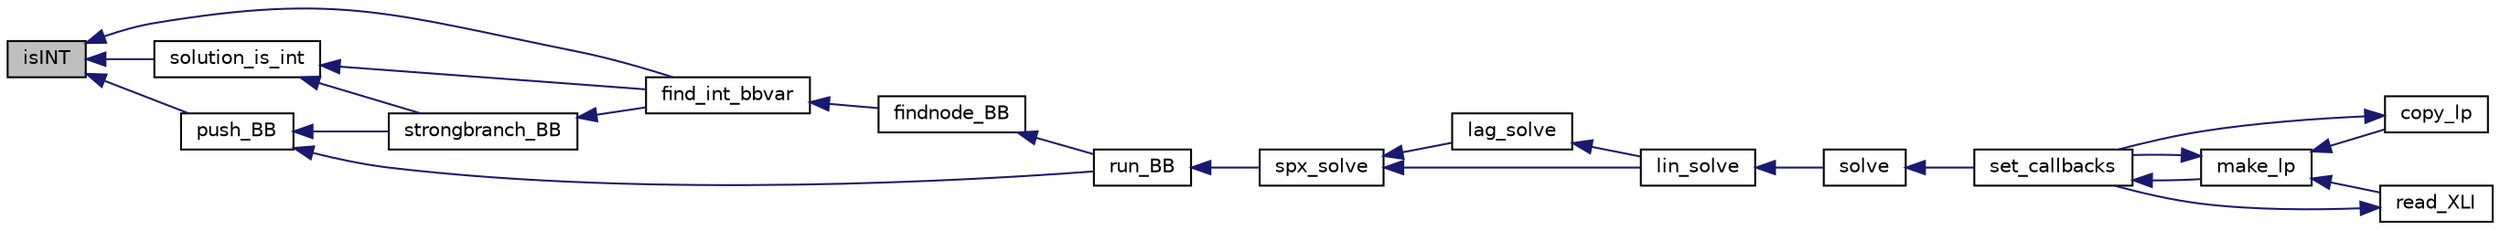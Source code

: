 digraph "isINT"
{
  edge [fontname="Helvetica",fontsize="10",labelfontname="Helvetica",labelfontsize="10"];
  node [fontname="Helvetica",fontsize="10",shape=record];
  rankdir="LR";
  Node1217 [label="isINT",height=0.2,width=0.4,color="black", fillcolor="grey75", style="filled", fontcolor="black"];
  Node1217 -> Node1218 [dir="back",color="midnightblue",fontsize="10",style="solid",fontname="Helvetica"];
  Node1218 [label="find_int_bbvar",height=0.2,width=0.4,color="black", fillcolor="white", style="filled",URL="$df/df7/lp__lib_8h.html#ad6104a5cc6ae29cc1dd1327d8d36047e"];
  Node1218 -> Node1219 [dir="back",color="midnightblue",fontsize="10",style="solid",fontname="Helvetica"];
  Node1219 [label="findnode_BB",height=0.2,width=0.4,color="black", fillcolor="white", style="filled",URL="$d1/dbf/lp__mipbb_8h.html#ad9c2614a833a1e0ab7f4425068752663"];
  Node1219 -> Node1220 [dir="back",color="midnightblue",fontsize="10",style="solid",fontname="Helvetica"];
  Node1220 [label="run_BB",height=0.2,width=0.4,color="black", fillcolor="white", style="filled",URL="$d1/dbf/lp__mipbb_8h.html#a1d8d97b4f4f35f07e6b798f07a62e527"];
  Node1220 -> Node1221 [dir="back",color="midnightblue",fontsize="10",style="solid",fontname="Helvetica"];
  Node1221 [label="spx_solve",height=0.2,width=0.4,color="black", fillcolor="white", style="filled",URL="$d1/d0a/lp__simplex_8h.html#a3effc8b68c1fb21095e7324d83d0dbf7"];
  Node1221 -> Node1222 [dir="back",color="midnightblue",fontsize="10",style="solid",fontname="Helvetica"];
  Node1222 [label="lag_solve",height=0.2,width=0.4,color="black", fillcolor="white", style="filled",URL="$d1/d0a/lp__simplex_8h.html#a320e9e82c06466267a7cb7844c7767b8"];
  Node1222 -> Node1223 [dir="back",color="midnightblue",fontsize="10",style="solid",fontname="Helvetica"];
  Node1223 [label="lin_solve",height=0.2,width=0.4,color="black", fillcolor="white", style="filled",URL="$d1/d0a/lp__simplex_8h.html#a794b0beb471eb7ece9a694717b65b947"];
  Node1223 -> Node1224 [dir="back",color="midnightblue",fontsize="10",style="solid",fontname="Helvetica"];
  Node1224 [label="solve",height=0.2,width=0.4,color="black", fillcolor="white", style="filled",URL="$df/df7/lp__lib_8h.html#a0f4da3a192397e77e6fe92704d4fad3f"];
  Node1224 -> Node1225 [dir="back",color="midnightblue",fontsize="10",style="solid",fontname="Helvetica"];
  Node1225 [label="set_callbacks",height=0.2,width=0.4,color="black", fillcolor="white", style="filled",URL="$df/df7/lp__lib_8h.html#a929e8acb9704f61e16927c915c15cd07"];
  Node1225 -> Node1226 [dir="back",color="midnightblue",fontsize="10",style="solid",fontname="Helvetica"];
  Node1226 [label="make_lp",height=0.2,width=0.4,color="black", fillcolor="white", style="filled",URL="$df/df7/lp__lib_8h.html#a68a0333d84dd944f67e2a0ec72e346a9"];
  Node1226 -> Node1227 [dir="back",color="midnightblue",fontsize="10",style="solid",fontname="Helvetica"];
  Node1227 [label="copy_lp",height=0.2,width=0.4,color="black", fillcolor="white", style="filled",URL="$df/df7/lp__lib_8h.html#aca83ecdbc200b414db491306f3070ae9"];
  Node1227 -> Node1225 [dir="back",color="midnightblue",fontsize="10",style="solid",fontname="Helvetica"];
  Node1226 -> Node1225 [dir="back",color="midnightblue",fontsize="10",style="solid",fontname="Helvetica"];
  Node1226 -> Node1228 [dir="back",color="midnightblue",fontsize="10",style="solid",fontname="Helvetica"];
  Node1228 [label="read_XLI",height=0.2,width=0.4,color="black", fillcolor="white", style="filled",URL="$df/df7/lp__lib_8h.html#a351dd803960ab0dae2b39f2c65d3a58d"];
  Node1228 -> Node1225 [dir="back",color="midnightblue",fontsize="10",style="solid",fontname="Helvetica"];
  Node1221 -> Node1223 [dir="back",color="midnightblue",fontsize="10",style="solid",fontname="Helvetica"];
  Node1217 -> Node1229 [dir="back",color="midnightblue",fontsize="10",style="solid",fontname="Helvetica"];
  Node1229 [label="solution_is_int",height=0.2,width=0.4,color="black", fillcolor="white", style="filled",URL="$df/df7/lp__lib_8h.html#a3ff70401338b8dae62f92bf34def2a05"];
  Node1229 -> Node1218 [dir="back",color="midnightblue",fontsize="10",style="solid",fontname="Helvetica"];
  Node1229 -> Node1230 [dir="back",color="midnightblue",fontsize="10",style="solid",fontname="Helvetica"];
  Node1230 [label="strongbranch_BB",height=0.2,width=0.4,color="black", fillcolor="white", style="filled",URL="$d1/dbf/lp__mipbb_8h.html#a14912803f02db21c25829df065202762"];
  Node1230 -> Node1218 [dir="back",color="midnightblue",fontsize="10",style="solid",fontname="Helvetica"];
  Node1217 -> Node1231 [dir="back",color="midnightblue",fontsize="10",style="solid",fontname="Helvetica"];
  Node1231 [label="push_BB",height=0.2,width=0.4,color="black", fillcolor="white", style="filled",URL="$d1/dbf/lp__mipbb_8h.html#a29fef70f6e599c3d0961c052d6a780df"];
  Node1231 -> Node1230 [dir="back",color="midnightblue",fontsize="10",style="solid",fontname="Helvetica"];
  Node1231 -> Node1220 [dir="back",color="midnightblue",fontsize="10",style="solid",fontname="Helvetica"];
}
